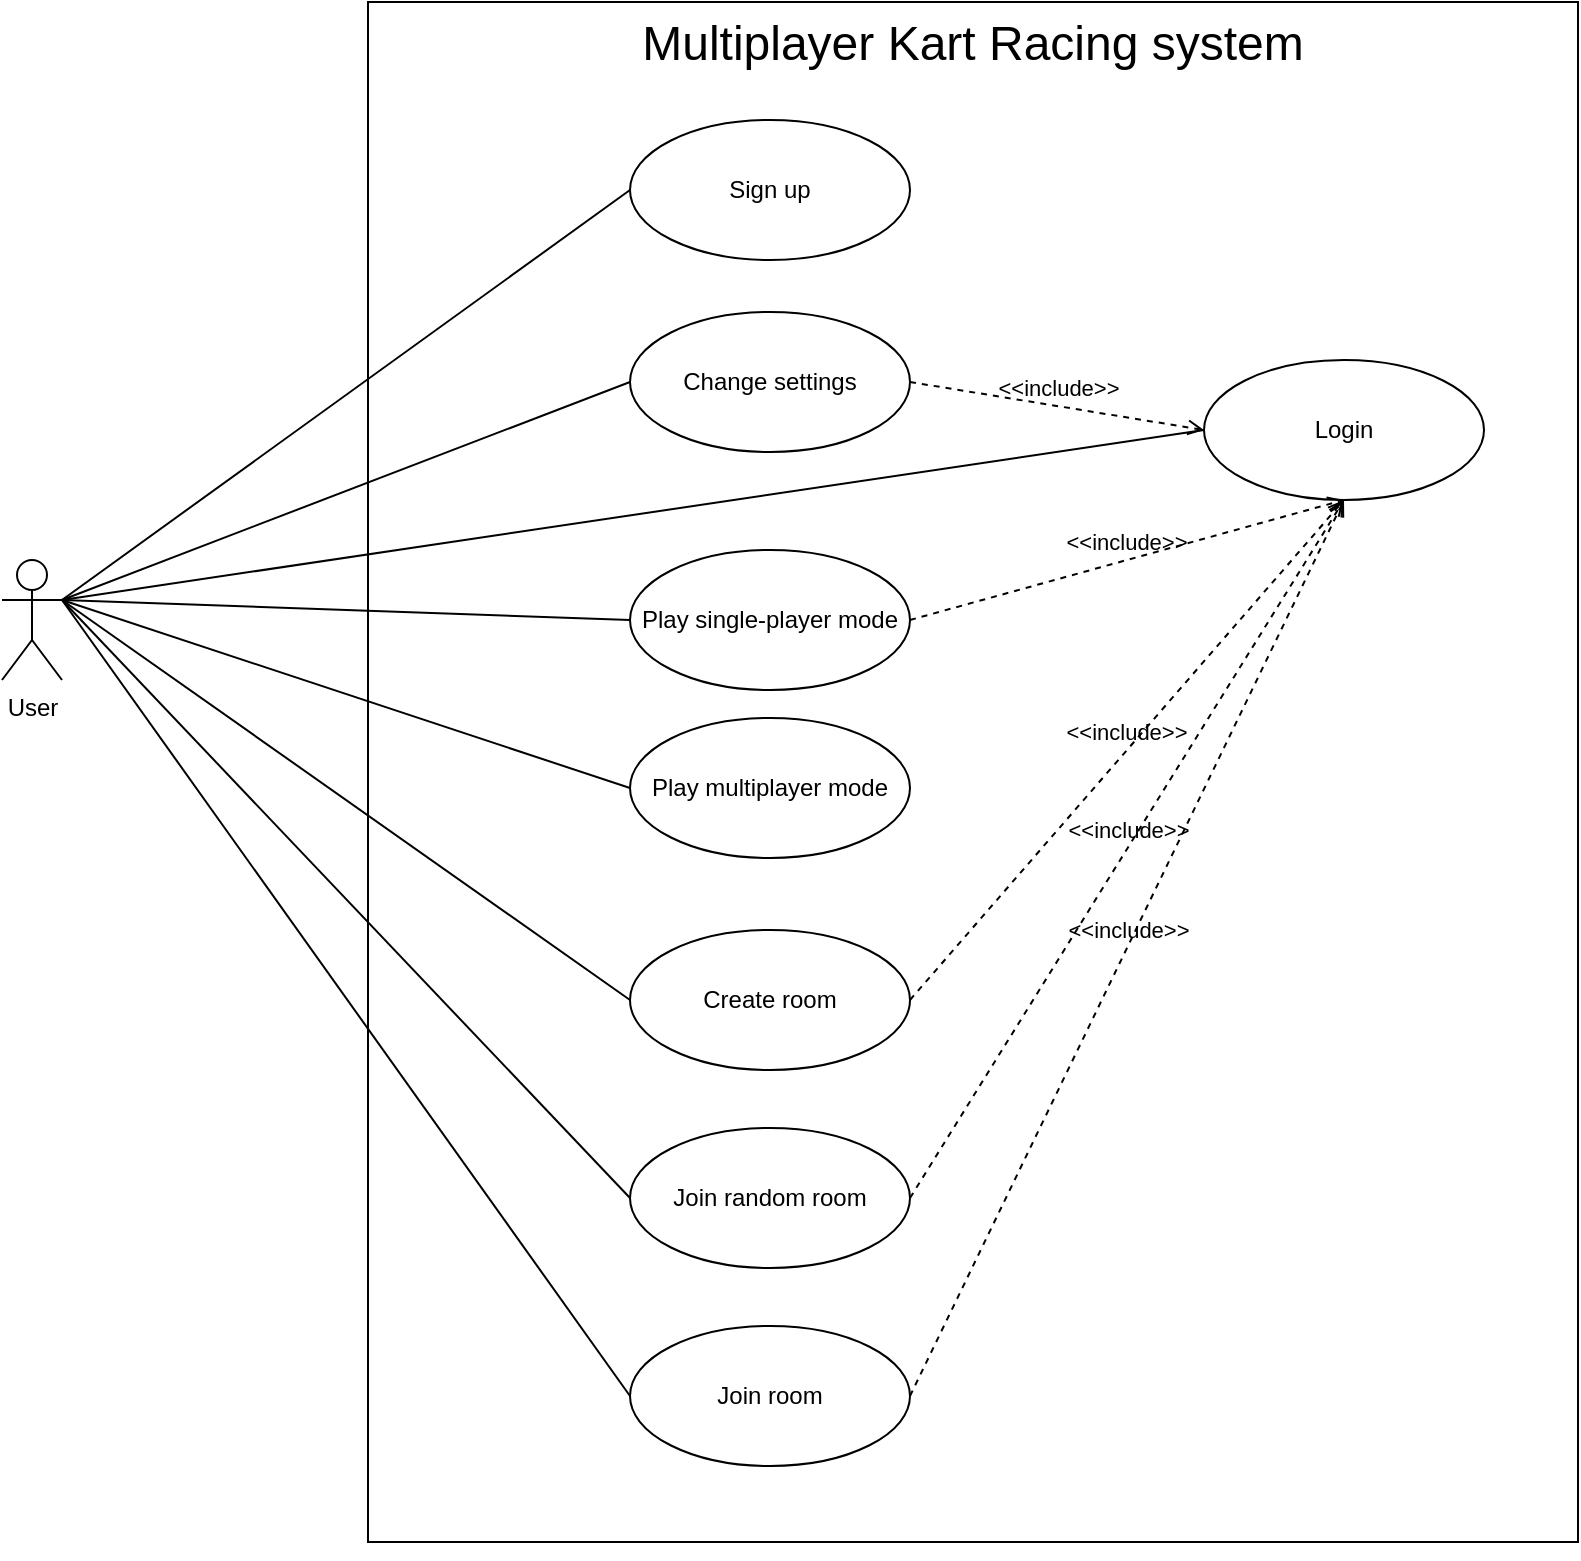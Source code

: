 <mxfile>
    <diagram id="xxJesSA-zXLU_LAE1g5G" name="Page-1">
        <mxGraphModel dx="951" dy="658" grid="0" gridSize="10" guides="1" tooltips="1" connect="1" arrows="1" fold="1" page="1" pageScale="1" pageWidth="1654" pageHeight="2336" math="0" shadow="0">
            <root>
                <mxCell id="0"/>
                <mxCell id="1" parent="0"/>
                <mxCell id="2" value="&lt;font style=&quot;font-size: 24px&quot;&gt;Multiplayer Kart Racing system&lt;/font&gt;" style="rounded=0;whiteSpace=wrap;html=1;verticalAlign=top;" parent="1" vertex="1">
                    <mxGeometry x="395" y="44" width="605" height="770" as="geometry"/>
                </mxCell>
                <mxCell id="9" value="User" style="shape=umlActor;verticalLabelPosition=bottom;verticalAlign=top;html=1;" parent="1" vertex="1">
                    <mxGeometry x="212" y="323" width="30" height="60" as="geometry"/>
                </mxCell>
                <mxCell id="11" value="Login" style="ellipse;whiteSpace=wrap;html=1;verticalAlign=middle;" parent="1" vertex="1">
                    <mxGeometry x="813" y="223" width="140" height="70" as="geometry"/>
                </mxCell>
                <mxCell id="12" value="Sign up" style="ellipse;whiteSpace=wrap;html=1;verticalAlign=middle;" parent="1" vertex="1">
                    <mxGeometry x="526" y="103" width="140" height="70" as="geometry"/>
                </mxCell>
                <mxCell id="13" value="Play single-player mode" style="ellipse;whiteSpace=wrap;html=1;verticalAlign=middle;" parent="1" vertex="1">
                    <mxGeometry x="526" y="318" width="140" height="70" as="geometry"/>
                </mxCell>
                <mxCell id="14" value="Play multiplayer mode" style="ellipse;whiteSpace=wrap;html=1;verticalAlign=middle;" parent="1" vertex="1">
                    <mxGeometry x="526" y="402" width="140" height="70" as="geometry"/>
                </mxCell>
                <mxCell id="17" value="" style="endArrow=none;html=1;entryX=0;entryY=0.5;entryDx=0;entryDy=0;exitX=1;exitY=0.333;exitDx=0;exitDy=0;exitPerimeter=0;" parent="1" source="9" target="12" edge="1">
                    <mxGeometry width="50" height="50" relative="1" as="geometry">
                        <mxPoint x="248" y="269" as="sourcePoint"/>
                        <mxPoint x="310" y="420" as="targetPoint"/>
                    </mxGeometry>
                </mxCell>
                <mxCell id="19" value="" style="endArrow=none;html=1;entryX=0;entryY=0.5;entryDx=0;entryDy=0;exitX=1;exitY=0.333;exitDx=0;exitDy=0;exitPerimeter=0;" parent="1" target="11" edge="1" source="9">
                    <mxGeometry width="50" height="50" relative="1" as="geometry">
                        <mxPoint x="290" y="340" as="sourcePoint"/>
                        <mxPoint x="410" y="310" as="targetPoint"/>
                    </mxGeometry>
                </mxCell>
                <mxCell id="20" value="" style="endArrow=none;html=1;entryX=0;entryY=0.5;entryDx=0;entryDy=0;exitX=1;exitY=0.333;exitDx=0;exitDy=0;exitPerimeter=0;" parent="1" source="9" target="13" edge="1">
                    <mxGeometry width="50" height="50" relative="1" as="geometry">
                        <mxPoint x="270" y="490" as="sourcePoint"/>
                        <mxPoint x="320" y="440" as="targetPoint"/>
                    </mxGeometry>
                </mxCell>
                <mxCell id="21" value="" style="endArrow=none;html=1;entryX=0;entryY=0.5;entryDx=0;entryDy=0;exitX=1;exitY=0.333;exitDx=0;exitDy=0;exitPerimeter=0;" parent="1" source="9" target="14" edge="1">
                    <mxGeometry width="50" height="50" relative="1" as="geometry">
                        <mxPoint x="320" y="470" as="sourcePoint"/>
                        <mxPoint x="370" y="420" as="targetPoint"/>
                    </mxGeometry>
                </mxCell>
                <mxCell id="22" style="edgeStyle=orthogonalEdgeStyle;rounded=0;orthogonalLoop=1;jettySize=auto;html=1;exitX=0.5;exitY=1;exitDx=0;exitDy=0;" parent="1" source="2" target="2" edge="1">
                    <mxGeometry relative="1" as="geometry"/>
                </mxCell>
                <mxCell id="23" value="&amp;lt;&amp;lt;include&amp;gt;&amp;gt;" style="html=1;verticalAlign=bottom;labelBackgroundColor=none;endArrow=open;endFill=0;dashed=1;entryX=0.5;entryY=1;entryDx=0;entryDy=0;exitX=1;exitY=0.5;exitDx=0;exitDy=0;" parent="1" source="13" target="11" edge="1">
                    <mxGeometry width="160" relative="1" as="geometry">
                        <mxPoint x="563" y="393" as="sourcePoint"/>
                        <mxPoint x="723" y="393" as="targetPoint"/>
                    </mxGeometry>
                </mxCell>
                <mxCell id="24" value="Create room" style="ellipse;whiteSpace=wrap;html=1;" vertex="1" parent="1">
                    <mxGeometry x="526" y="508" width="140" height="70" as="geometry"/>
                </mxCell>
                <mxCell id="25" value="Join random room" style="ellipse;whiteSpace=wrap;html=1;" vertex="1" parent="1">
                    <mxGeometry x="526" y="607" width="140" height="70" as="geometry"/>
                </mxCell>
                <mxCell id="26" value="Join room" style="ellipse;whiteSpace=wrap;html=1;" vertex="1" parent="1">
                    <mxGeometry x="526" y="706" width="140" height="70" as="geometry"/>
                </mxCell>
                <mxCell id="27" value="Change settings" style="ellipse;whiteSpace=wrap;html=1;" vertex="1" parent="1">
                    <mxGeometry x="526" y="199" width="140" height="70" as="geometry"/>
                </mxCell>
                <mxCell id="28" value="&amp;lt;&amp;lt;include&amp;gt;&amp;gt;" style="html=1;verticalAlign=bottom;labelBackgroundColor=none;endArrow=open;endFill=0;dashed=1;entryX=0.5;entryY=1;entryDx=0;entryDy=0;exitX=1;exitY=0.5;exitDx=0;exitDy=0;" edge="1" parent="1" source="24" target="11">
                    <mxGeometry width="160" relative="1" as="geometry">
                        <mxPoint x="577" y="380" as="sourcePoint"/>
                        <mxPoint x="870" y="325" as="targetPoint"/>
                    </mxGeometry>
                </mxCell>
                <mxCell id="29" value="&amp;lt;&amp;lt;include&amp;gt;&amp;gt;" style="html=1;verticalAlign=bottom;labelBackgroundColor=none;endArrow=open;endFill=0;dashed=1;entryX=0;entryY=0.5;entryDx=0;entryDy=0;exitX=1;exitY=0.5;exitDx=0;exitDy=0;" edge="1" parent="1" source="27" target="11">
                    <mxGeometry width="160" relative="1" as="geometry">
                        <mxPoint x="601" y="243" as="sourcePoint"/>
                        <mxPoint x="761" y="243" as="targetPoint"/>
                    </mxGeometry>
                </mxCell>
                <mxCell id="30" value="&amp;lt;&amp;lt;include&amp;gt;&amp;gt;" style="html=1;verticalAlign=bottom;labelBackgroundColor=none;endArrow=open;endFill=0;dashed=1;entryX=0.5;entryY=1;entryDx=0;entryDy=0;exitX=1;exitY=0.5;exitDx=0;exitDy=0;" edge="1" parent="1" source="25" target="11">
                    <mxGeometry width="160" relative="1" as="geometry">
                        <mxPoint x="782" y="552" as="sourcePoint"/>
                        <mxPoint x="860" y="315" as="targetPoint"/>
                    </mxGeometry>
                </mxCell>
                <mxCell id="31" value="&amp;lt;&amp;lt;include&amp;gt;&amp;gt;" style="html=1;verticalAlign=bottom;labelBackgroundColor=none;endArrow=open;endFill=0;dashed=1;entryX=0.5;entryY=1;entryDx=0;entryDy=0;exitX=1;exitY=0.5;exitDx=0;exitDy=0;" edge="1" parent="1" source="26" target="11">
                    <mxGeometry width="160" relative="1" as="geometry">
                        <mxPoint x="825" y="584" as="sourcePoint"/>
                        <mxPoint x="985" y="584" as="targetPoint"/>
                    </mxGeometry>
                </mxCell>
                <mxCell id="34" value="" style="endArrow=none;html=1;entryX=0;entryY=0.5;entryDx=0;entryDy=0;exitX=1;exitY=0.333;exitDx=0;exitDy=0;exitPerimeter=0;" edge="1" parent="1" source="9" target="24">
                    <mxGeometry width="50" height="50" relative="1" as="geometry">
                        <mxPoint x="254" y="497" as="sourcePoint"/>
                        <mxPoint x="304" y="447" as="targetPoint"/>
                    </mxGeometry>
                </mxCell>
                <mxCell id="35" value="" style="endArrow=none;html=1;entryX=0;entryY=0.5;entryDx=0;entryDy=0;exitX=1;exitY=0.333;exitDx=0;exitDy=0;exitPerimeter=0;" edge="1" parent="1" source="9" target="25">
                    <mxGeometry width="50" height="50" relative="1" as="geometry">
                        <mxPoint x="357" y="542" as="sourcePoint"/>
                        <mxPoint x="407" y="492" as="targetPoint"/>
                    </mxGeometry>
                </mxCell>
                <mxCell id="36" value="" style="endArrow=none;html=1;entryX=0;entryY=0.5;entryDx=0;entryDy=0;exitX=1;exitY=0.333;exitDx=0;exitDy=0;exitPerimeter=0;" edge="1" parent="1" source="9" target="26">
                    <mxGeometry width="50" height="50" relative="1" as="geometry">
                        <mxPoint x="325" y="664" as="sourcePoint"/>
                        <mxPoint x="375" y="614" as="targetPoint"/>
                    </mxGeometry>
                </mxCell>
                <mxCell id="37" value="" style="endArrow=none;html=1;entryX=0;entryY=0.5;entryDx=0;entryDy=0;exitX=1;exitY=0.333;exitDx=0;exitDy=0;exitPerimeter=0;" edge="1" parent="1" source="9" target="27">
                    <mxGeometry width="50" height="50" relative="1" as="geometry">
                        <mxPoint x="262" y="538" as="sourcePoint"/>
                        <mxPoint x="312" y="488" as="targetPoint"/>
                    </mxGeometry>
                </mxCell>
            </root>
        </mxGraphModel>
    </diagram>
</mxfile>